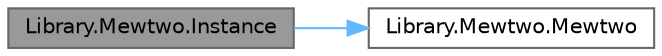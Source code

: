 digraph "Library.Mewtwo.Instance"
{
 // INTERACTIVE_SVG=YES
 // LATEX_PDF_SIZE
  bgcolor="transparent";
  edge [fontname=Helvetica,fontsize=10,labelfontname=Helvetica,labelfontsize=10];
  node [fontname=Helvetica,fontsize=10,shape=box,height=0.2,width=0.4];
  rankdir="LR";
  Node1 [id="Node000001",label="Library.Mewtwo.Instance",height=0.2,width=0.4,color="gray40", fillcolor="grey60", style="filled", fontcolor="black",tooltip="Este método retorna una copia del pokemon aplicando así, el patrón prototype."];
  Node1 -> Node2 [id="edge1_Node000001_Node000002",color="steelblue1",style="solid",tooltip=" "];
  Node2 [id="Node000002",label="Library.Mewtwo.Mewtwo",height=0.2,width=0.4,color="grey40", fillcolor="white", style="filled",URL="$classLibrary_1_1Mewtwo.html#a843cdebf7353807162934d8c2d4b8a42",tooltip="Constructor de Mewtwo, implementa el patron GRASP creator."];
}
